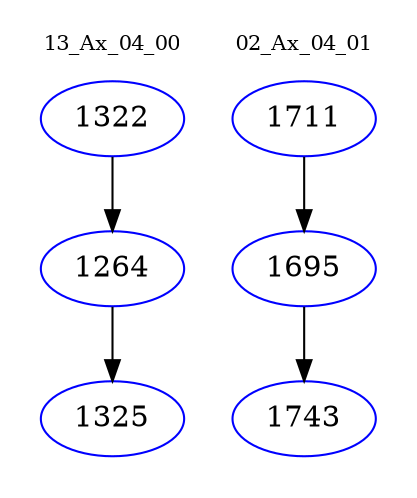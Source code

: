 digraph{
subgraph cluster_0 {
color = white
label = "13_Ax_04_00";
fontsize=10;
T0_1322 [label="1322", color="blue"]
T0_1322 -> T0_1264 [color="black"]
T0_1264 [label="1264", color="blue"]
T0_1264 -> T0_1325 [color="black"]
T0_1325 [label="1325", color="blue"]
}
subgraph cluster_1 {
color = white
label = "02_Ax_04_01";
fontsize=10;
T1_1711 [label="1711", color="blue"]
T1_1711 -> T1_1695 [color="black"]
T1_1695 [label="1695", color="blue"]
T1_1695 -> T1_1743 [color="black"]
T1_1743 [label="1743", color="blue"]
}
}
